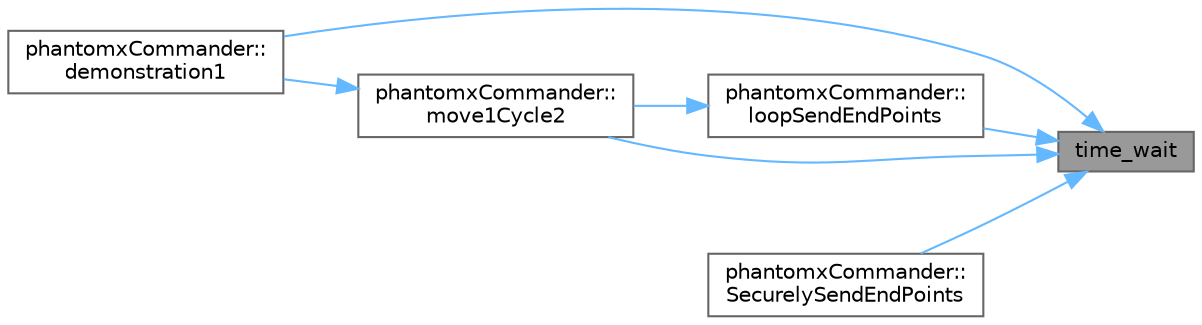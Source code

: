 digraph "time_wait"
{
 // LATEX_PDF_SIZE
  bgcolor="transparent";
  edge [fontname=Helvetica,fontsize=10,labelfontname=Helvetica,labelfontsize=10];
  node [fontname=Helvetica,fontsize=10,shape=box,height=0.2,width=0.4];
  rankdir="RL";
  Node1 [id="Node000001",label="time_wait",height=0.2,width=0.4,color="gray40", fillcolor="grey60", style="filled", fontcolor="black",tooltip="待機"];
  Node1 -> Node2 [id="edge1_Node000001_Node000002",dir="back",color="steelblue1",style="solid",tooltip=" "];
  Node2 [id="Node000002",label="phantomxCommander::\ldemonstration1",height=0.2,width=0.4,color="grey40", fillcolor="white", style="filled",URL="$classphantomx_commander.html#afdeaeb2f2f01e97db6c2226614a299d7",tooltip=" "];
  Node1 -> Node3 [id="edge2_Node000001_Node000003",dir="back",color="steelblue1",style="solid",tooltip=" "];
  Node3 [id="Node000003",label="phantomxCommander::\lloopSendEndPoints",height=0.2,width=0.4,color="grey40", fillcolor="white", style="filled",URL="$classphantomx_commander.html#a1843061e027fb44d6ac8098ab1e1f1b2",tooltip=" "];
  Node3 -> Node4 [id="edge3_Node000003_Node000004",dir="back",color="steelblue1",style="solid",tooltip=" "];
  Node4 [id="Node000004",label="phantomxCommander::\lmove1Cycle2",height=0.2,width=0.4,color="grey40", fillcolor="white", style="filled",URL="$classphantomx_commander.html#a9069afd198eb9cf3faba67630766718d",tooltip=" "];
  Node4 -> Node2 [id="edge4_Node000004_Node000002",dir="back",color="steelblue1",style="solid",tooltip=" "];
  Node1 -> Node4 [id="edge5_Node000001_Node000004",dir="back",color="steelblue1",style="solid",tooltip=" "];
  Node1 -> Node5 [id="edge6_Node000001_Node000005",dir="back",color="steelblue1",style="solid",tooltip=" "];
  Node5 [id="Node000005",label="phantomxCommander::\lSecurelySendEndPoints",height=0.2,width=0.4,color="grey40", fillcolor="white", style="filled",URL="$classphantomx_commander.html#a9e269b389fcc3ff4aa8e3bb306db3ac1",tooltip=" "];
}
